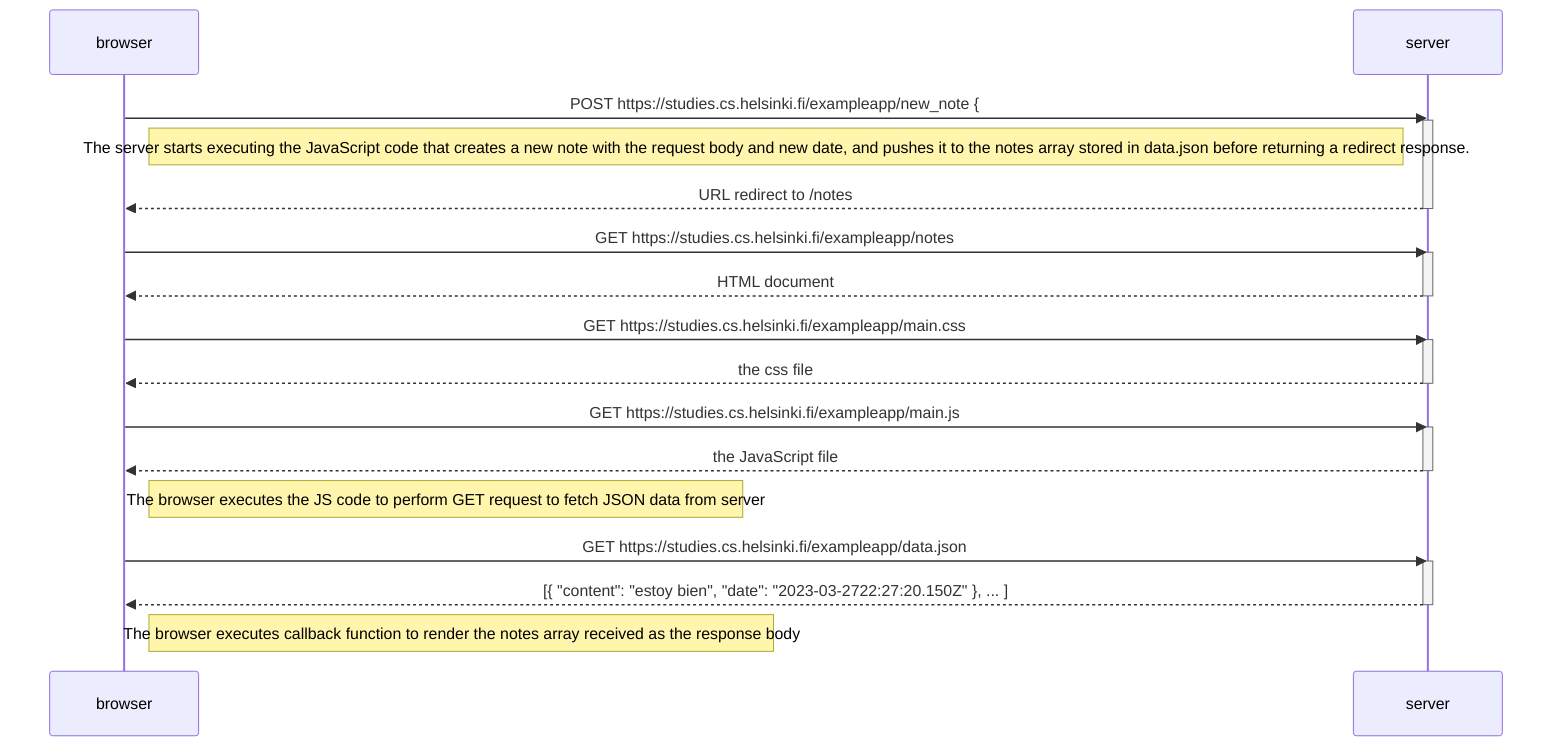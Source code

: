 sequenceDiagram
    

    participant browser
    participant server

    browser->>server: POST https://studies.cs.helsinki.fi/exampleapp/new_note {
    activate server

    Note left of server: The server starts executing the JavaScript code that creates a new note with the request body and new date, and pushes it to the notes array stored in data.json before returning a redirect response.

    server-->>browser: URL redirect to /notes
    deactivate server

    browser->>server: GET https://studies.cs.helsinki.fi/exampleapp/notes
    activate server
    server-->>browser: HTML document
    deactivate server

    browser->>server: GET https://studies.cs.helsinki.fi/exampleapp/main.css
    activate server
    server-->>browser: the css file
    deactivate server

    browser->>server: GET https://studies.cs.helsinki.fi/exampleapp/main.js
    activate server
    server-->>browser: the JavaScript file
    deactivate server

    Note right of browser: The browser executes the JS code to perform GET request to fetch JSON data from server

    browser->>server: GET https://studies.cs.helsinki.fi/exampleapp/data.json
    activate server
    server-->>browser: [{ "content": "estoy bien", "date": "2023-03-2722:27:20.150Z" }, ... ]
    deactivate server

    Note right of browser: The browser executes callback function to render the notes array received as the response body